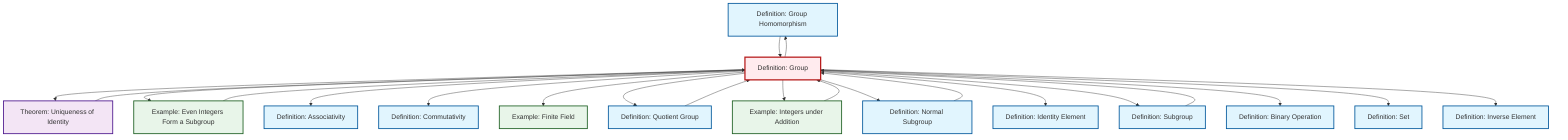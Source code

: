 graph TD
    classDef definition fill:#e1f5fe,stroke:#01579b,stroke-width:2px
    classDef theorem fill:#f3e5f5,stroke:#4a148c,stroke-width:2px
    classDef axiom fill:#fff3e0,stroke:#e65100,stroke-width:2px
    classDef example fill:#e8f5e9,stroke:#1b5e20,stroke-width:2px
    classDef current fill:#ffebee,stroke:#b71c1c,stroke-width:3px
    def-associativity["Definition: Associativity"]:::definition
    def-identity-element["Definition: Identity Element"]:::definition
    def-homomorphism["Definition: Group Homomorphism"]:::definition
    def-binary-operation["Definition: Binary Operation"]:::definition
    def-normal-subgroup["Definition: Normal Subgroup"]:::definition
    ex-integers-addition["Example: Integers under Addition"]:::example
    ex-finite-field["Example: Finite Field"]:::example
    ex-even-integers-subgroup["Example: Even Integers Form a Subgroup"]:::example
    def-set["Definition: Set"]:::definition
    def-commutativity["Definition: Commutativity"]:::definition
    def-quotient-group["Definition: Quotient Group"]:::definition
    def-subgroup["Definition: Subgroup"]:::definition
    def-inverse-element["Definition: Inverse Element"]:::definition
    thm-unique-identity["Theorem: Uniqueness of Identity"]:::theorem
    def-group["Definition: Group"]:::definition
    def-homomorphism --> def-group
    def-group --> thm-unique-identity
    thm-unique-identity --> def-group
    def-group --> ex-even-integers-subgroup
    def-group --> def-associativity
    ex-even-integers-subgroup --> def-group
    def-quotient-group --> def-group
    def-normal-subgroup --> def-group
    def-group --> def-commutativity
    def-group --> ex-finite-field
    def-group --> def-homomorphism
    def-group --> def-quotient-group
    def-group --> ex-integers-addition
    def-group --> def-normal-subgroup
    def-group --> def-identity-element
    def-group --> def-subgroup
    def-group --> def-binary-operation
    def-group --> def-set
    def-subgroup --> def-group
    ex-integers-addition --> def-group
    def-group --> def-inverse-element
    class def-group current